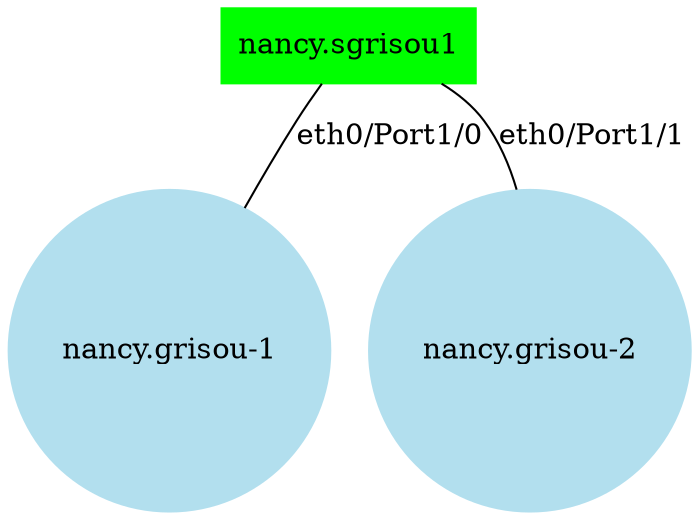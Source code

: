 graph switch1 {
  node [shape=circle, color=lightblue2, style=filled];
  "nancy.sgrisou1" -- "nancy.grisou-1" [label="eth0/Port1/0"];
  "nancy.sgrisou1" -- "nancy.grisou-2" [label="eth0/Port1/1"];
  "nancy.sgrisou1" [shape=box, color=green, style=filled];
}
